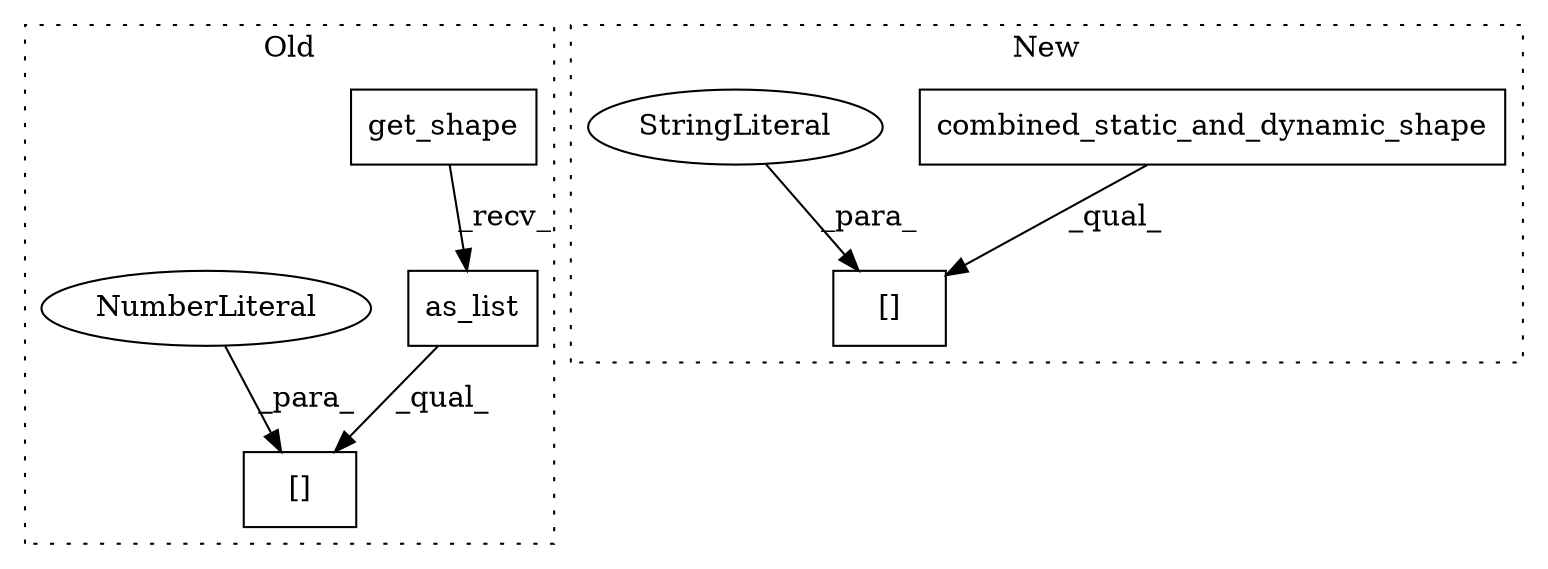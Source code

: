 digraph G {
subgraph cluster0 {
1 [label="as_list" a="32" s="7025" l="9" shape="box"];
3 [label="get_shape" a="32" s="7013" l="11" shape="box"];
4 [label="[]" a="2" s="7004,7036" l="31,1" shape="box"];
5 [label="NumberLiteral" a="34" s="7035" l="1" shape="ellipse"];
label = "Old";
style="dotted";
}
subgraph cluster1 {
2 [label="combined_static_and_dynamic_shape" a="32" s="7205,7247" l="34,1" shape="box"];
6 [label="[]" a="2" s="7193,7267" l="56,1" shape="box"];
7 [label="StringLiteral" a="45" s="7249" l="18" shape="ellipse"];
label = "New";
style="dotted";
}
1 -> 4 [label="_qual_"];
2 -> 6 [label="_qual_"];
3 -> 1 [label="_recv_"];
5 -> 4 [label="_para_"];
7 -> 6 [label="_para_"];
}